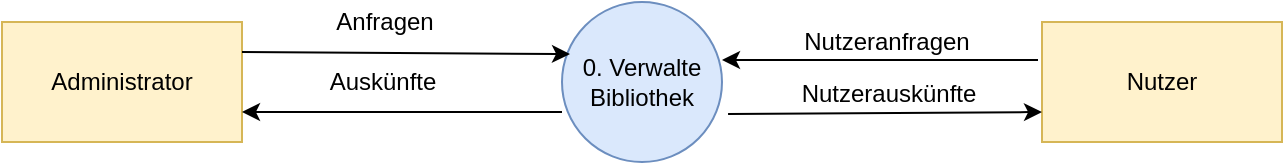 <mxfile version="12.3.5" type="device" pages="1"><diagram id="Zz9-h-k0A7kEZ6SaAkBs" name="Page-1"><mxGraphModel dx="1357" dy="739" grid="1" gridSize="10" guides="1" tooltips="1" connect="1" arrows="1" fold="1" page="1" pageScale="1" pageWidth="850" pageHeight="1100" math="0" shadow="0"><root><mxCell id="0"/><mxCell id="1" parent="0"/><mxCell id="6tNRYAgeUVfN6dpYqUgo-2" value="&lt;div&gt;0. Verwalte&lt;/div&gt;&lt;div&gt;Bibliothek&lt;br&gt;&lt;/div&gt;" style="ellipse;whiteSpace=wrap;html=1;aspect=fixed;fillColor=#dae8fc;strokeColor=#6c8ebf;" parent="1" vertex="1"><mxGeometry x="370" y="230" width="80" height="80" as="geometry"/></mxCell><mxCell id="6tNRYAgeUVfN6dpYqUgo-3" value="Administrator" style="rounded=0;whiteSpace=wrap;html=1;fillColor=#fff2cc;strokeColor=#d6b656;" parent="1" vertex="1"><mxGeometry x="90" y="240" width="120" height="60" as="geometry"/></mxCell><mxCell id="6tNRYAgeUVfN6dpYqUgo-4" value="Nutzer" style="rounded=0;whiteSpace=wrap;html=1;fillColor=#fff2cc;strokeColor=#d6b656;" parent="1" vertex="1"><mxGeometry x="610" y="240" width="120" height="60" as="geometry"/></mxCell><mxCell id="6tNRYAgeUVfN6dpYqUgo-5" value="" style="endArrow=classic;html=1;exitX=1;exitY=0.25;exitDx=0;exitDy=0;entryX=0.05;entryY=0.325;entryDx=0;entryDy=0;entryPerimeter=0;" parent="1" source="6tNRYAgeUVfN6dpYqUgo-3" target="6tNRYAgeUVfN6dpYqUgo-2" edge="1"><mxGeometry width="50" height="50" relative="1" as="geometry"><mxPoint x="160" y="360" as="sourcePoint"/><mxPoint x="140" y="330" as="targetPoint"/></mxGeometry></mxCell><mxCell id="6tNRYAgeUVfN6dpYqUgo-6" value="Anfragen" style="text;html=1;align=center;verticalAlign=middle;resizable=0;points=[];;labelBackgroundColor=#ffffff;" parent="6tNRYAgeUVfN6dpYqUgo-5" vertex="1" connectable="0"><mxGeometry x="0.164" y="1" relative="1" as="geometry"><mxPoint x="-25" y="-14.5" as="offset"/></mxGeometry></mxCell><mxCell id="6tNRYAgeUVfN6dpYqUgo-7" value="" style="endArrow=classic;html=1;entryX=1;entryY=0.75;entryDx=0;entryDy=0;exitX=0;exitY=0.688;exitDx=0;exitDy=0;exitPerimeter=0;" parent="1" source="6tNRYAgeUVfN6dpYqUgo-2" target="6tNRYAgeUVfN6dpYqUgo-3" edge="1"><mxGeometry width="50" height="50" relative="1" as="geometry"><mxPoint x="90" y="380" as="sourcePoint"/><mxPoint x="140" y="330" as="targetPoint"/><Array as="points"/></mxGeometry></mxCell><mxCell id="6tNRYAgeUVfN6dpYqUgo-8" value="Auskünfte" style="text;html=1;align=center;verticalAlign=middle;resizable=0;points=[];;labelBackgroundColor=#ffffff;" parent="6tNRYAgeUVfN6dpYqUgo-7" vertex="1" connectable="0"><mxGeometry x="0.212" relative="1" as="geometry"><mxPoint x="7" y="-15" as="offset"/></mxGeometry></mxCell><mxCell id="6tNRYAgeUVfN6dpYqUgo-9" value="" style="endArrow=classic;html=1;entryX=0;entryY=0.75;entryDx=0;entryDy=0;exitX=1.038;exitY=0.7;exitDx=0;exitDy=0;exitPerimeter=0;" parent="1" source="6tNRYAgeUVfN6dpYqUgo-2" target="6tNRYAgeUVfN6dpYqUgo-4" edge="1"><mxGeometry width="50" height="50" relative="1" as="geometry"><mxPoint x="90" y="380" as="sourcePoint"/><mxPoint x="520" y="330" as="targetPoint"/></mxGeometry></mxCell><mxCell id="6tNRYAgeUVfN6dpYqUgo-14" value="Nutzerauskünfte" style="text;html=1;align=center;verticalAlign=middle;resizable=0;points=[];;labelBackgroundColor=#ffffff;" parent="6tNRYAgeUVfN6dpYqUgo-9" vertex="1" connectable="0"><mxGeometry x="-0.55" y="-2" relative="1" as="geometry"><mxPoint x="44" y="-12" as="offset"/></mxGeometry></mxCell><mxCell id="6tNRYAgeUVfN6dpYqUgo-10" value="" style="endArrow=classic;html=1;" parent="1" edge="1"><mxGeometry width="50" height="50" relative="1" as="geometry"><mxPoint x="608" y="259" as="sourcePoint"/><mxPoint x="450" y="259" as="targetPoint"/></mxGeometry></mxCell><mxCell id="6tNRYAgeUVfN6dpYqUgo-13" value="Nutzeranfragen" style="text;html=1;align=center;verticalAlign=middle;resizable=0;points=[];;labelBackgroundColor=#ffffff;" parent="6tNRYAgeUVfN6dpYqUgo-10" vertex="1" connectable="0"><mxGeometry x="-0.371" y="1" relative="1" as="geometry"><mxPoint x="-27" y="-10.5" as="offset"/></mxGeometry></mxCell></root></mxGraphModel></diagram></mxfile>